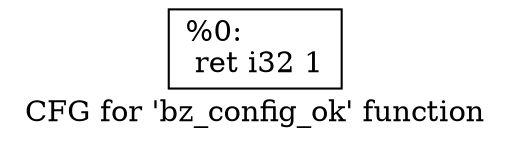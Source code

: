 digraph "CFG for 'bz_config_ok' function" {
	label="CFG for 'bz_config_ok' function";

	Node0xbde4f0 [shape=record,label="{%0:\l  ret i32 1\l}"];
}
